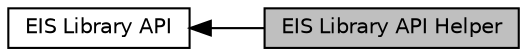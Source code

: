 digraph "EIS Library API Helper"
{
  bgcolor="transparent";
  edge [fontname="Helvetica",fontsize="10",labelfontname="Helvetica",labelfontsize="10"];
  node [fontname="Helvetica",fontsize="10",shape=box];
  rankdir=LR;
  Node2 [label="EIS Library API",height=0.2,width=0.4,color="black",URL="$d2/d3f/group__eis-api.html",tooltip="EIS Library API, in file lib_eis.h."];
  Node1 [label="EIS Library API Helper",height=0.2,width=0.4,color="black", fillcolor="grey75", style="filled", fontcolor="black",tooltip="EIS Library Api Helper: Enumeration and Macros, in file lib_eis.h."];
  Node2->Node1 [shape=plaintext, dir="back", style="solid"];
}
